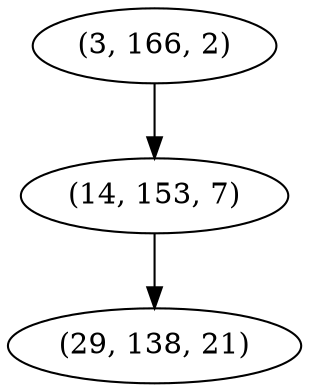 digraph tree {
    "(3, 166, 2)";
    "(14, 153, 7)";
    "(29, 138, 21)";
    "(3, 166, 2)" -> "(14, 153, 7)";
    "(14, 153, 7)" -> "(29, 138, 21)";
}
